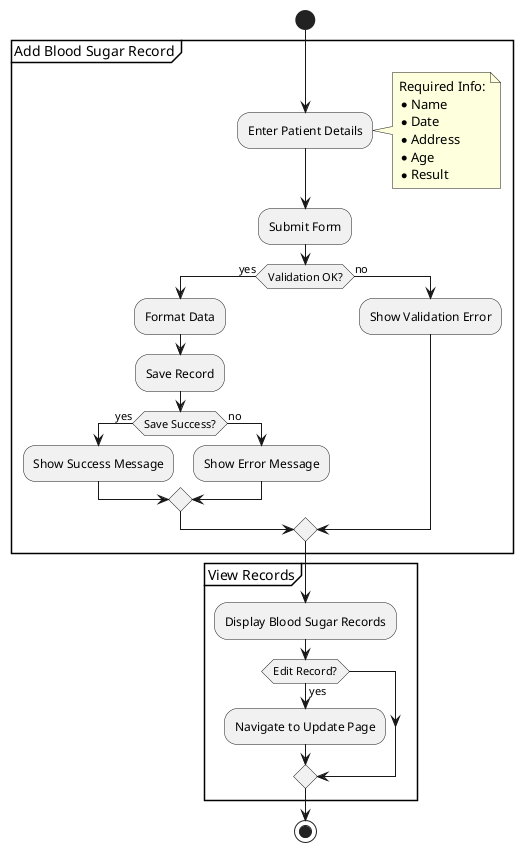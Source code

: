 @startuml Random Blood Sugar Activity

start

partition "Add Blood Sugar Record" {
  :Enter Patient Details;
  note right
    Required Info:
    * Name
    * Date
    * Address
    * Age
    * Result
  end note
  :Submit Form;
  
  if (Validation OK?) then (yes)
    :Format Data;
    :Save Record;
    if (Save Success?) then (yes)
      :Show Success Message;
    else (no)
      :Show Error Message;
    endif
  else (no)
    :Show Validation Error;
  endif
}

partition "View Records" {
  :Display Blood Sugar Records;
  if (Edit Record?) then (yes)
    :Navigate to Update Page;
  endif
}

stop

@enduml 